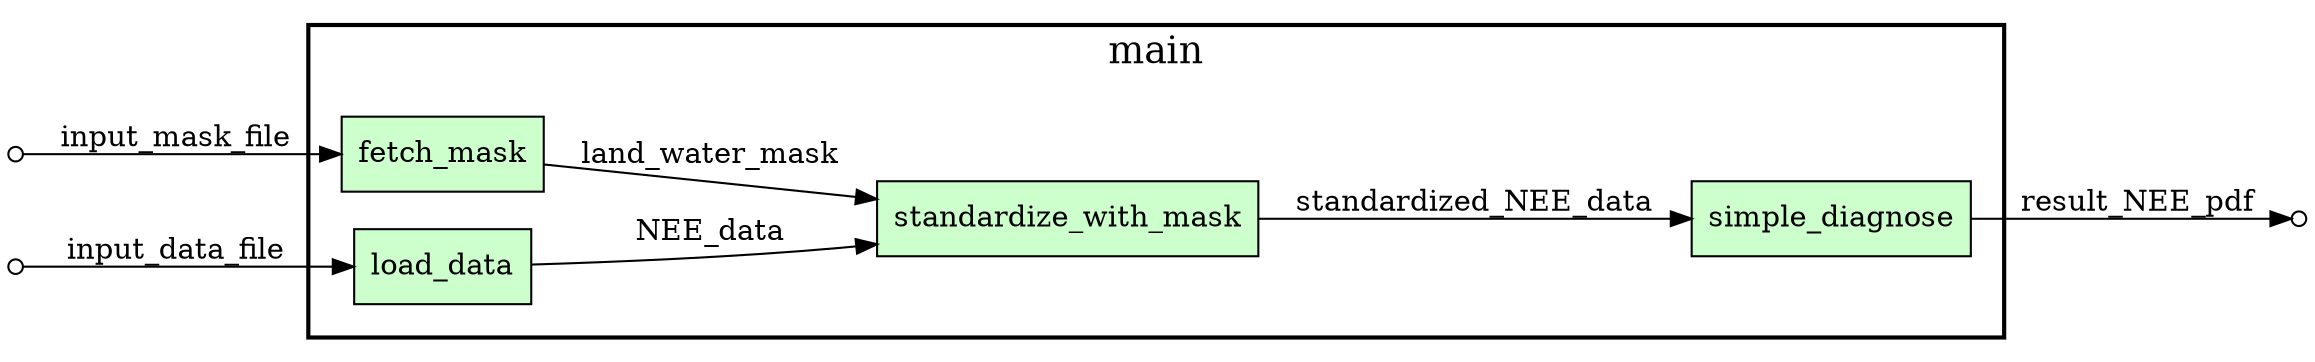 digraph Workflow {
rankdir=LR

/* Set node style for input and output ports */
node[shape=circle style="filled" fillcolor="#FFFFFF" peripheries=1 label="" width=0.1]

/* Nodes representing workflow input ports */
node1
node2

/* Nodes representing workflow output ports */
node3

/* Start of cluster for drawing box around programs in workflow */
subgraph cluster0 {
label="main"
penwidth=2
fontsize=18
subgraph cluster1 {
label=""
color="white"

/* Set node style for programs in workflow */
node[shape=box style="filled" fillcolor="#CCFFCC" peripheries=1 label="" width=0.1]

/* Nodes representing programs in workflow */
node4 [label="fetch_mask"]
node5 [label="load_data"]
node6 [label="standardize_with_mask"]
node7 [label="simple_diagnose"]

/* Set node style for subworkflows in workflow */
node[shape=box style="filled" fillcolor="#CCFFCC" peripheries=2 label="" width=0.1]

/* Nodes representing subworkflows in workflow */

/* End of cluster for drawing box around programs in workflow */
}}

/* Directed edges for each channel in workflow */
node7 -> node3 [label="result_NEE_pdf"]
node1 -> node4 [label="input_mask_file"]
node2 -> node5 [label="input_data_file"]
node5 -> node6 [label="NEE_data"]
node4 -> node6 [label="land_water_mask"]
node6 -> node7 [label="standardized_NEE_data"]
}
